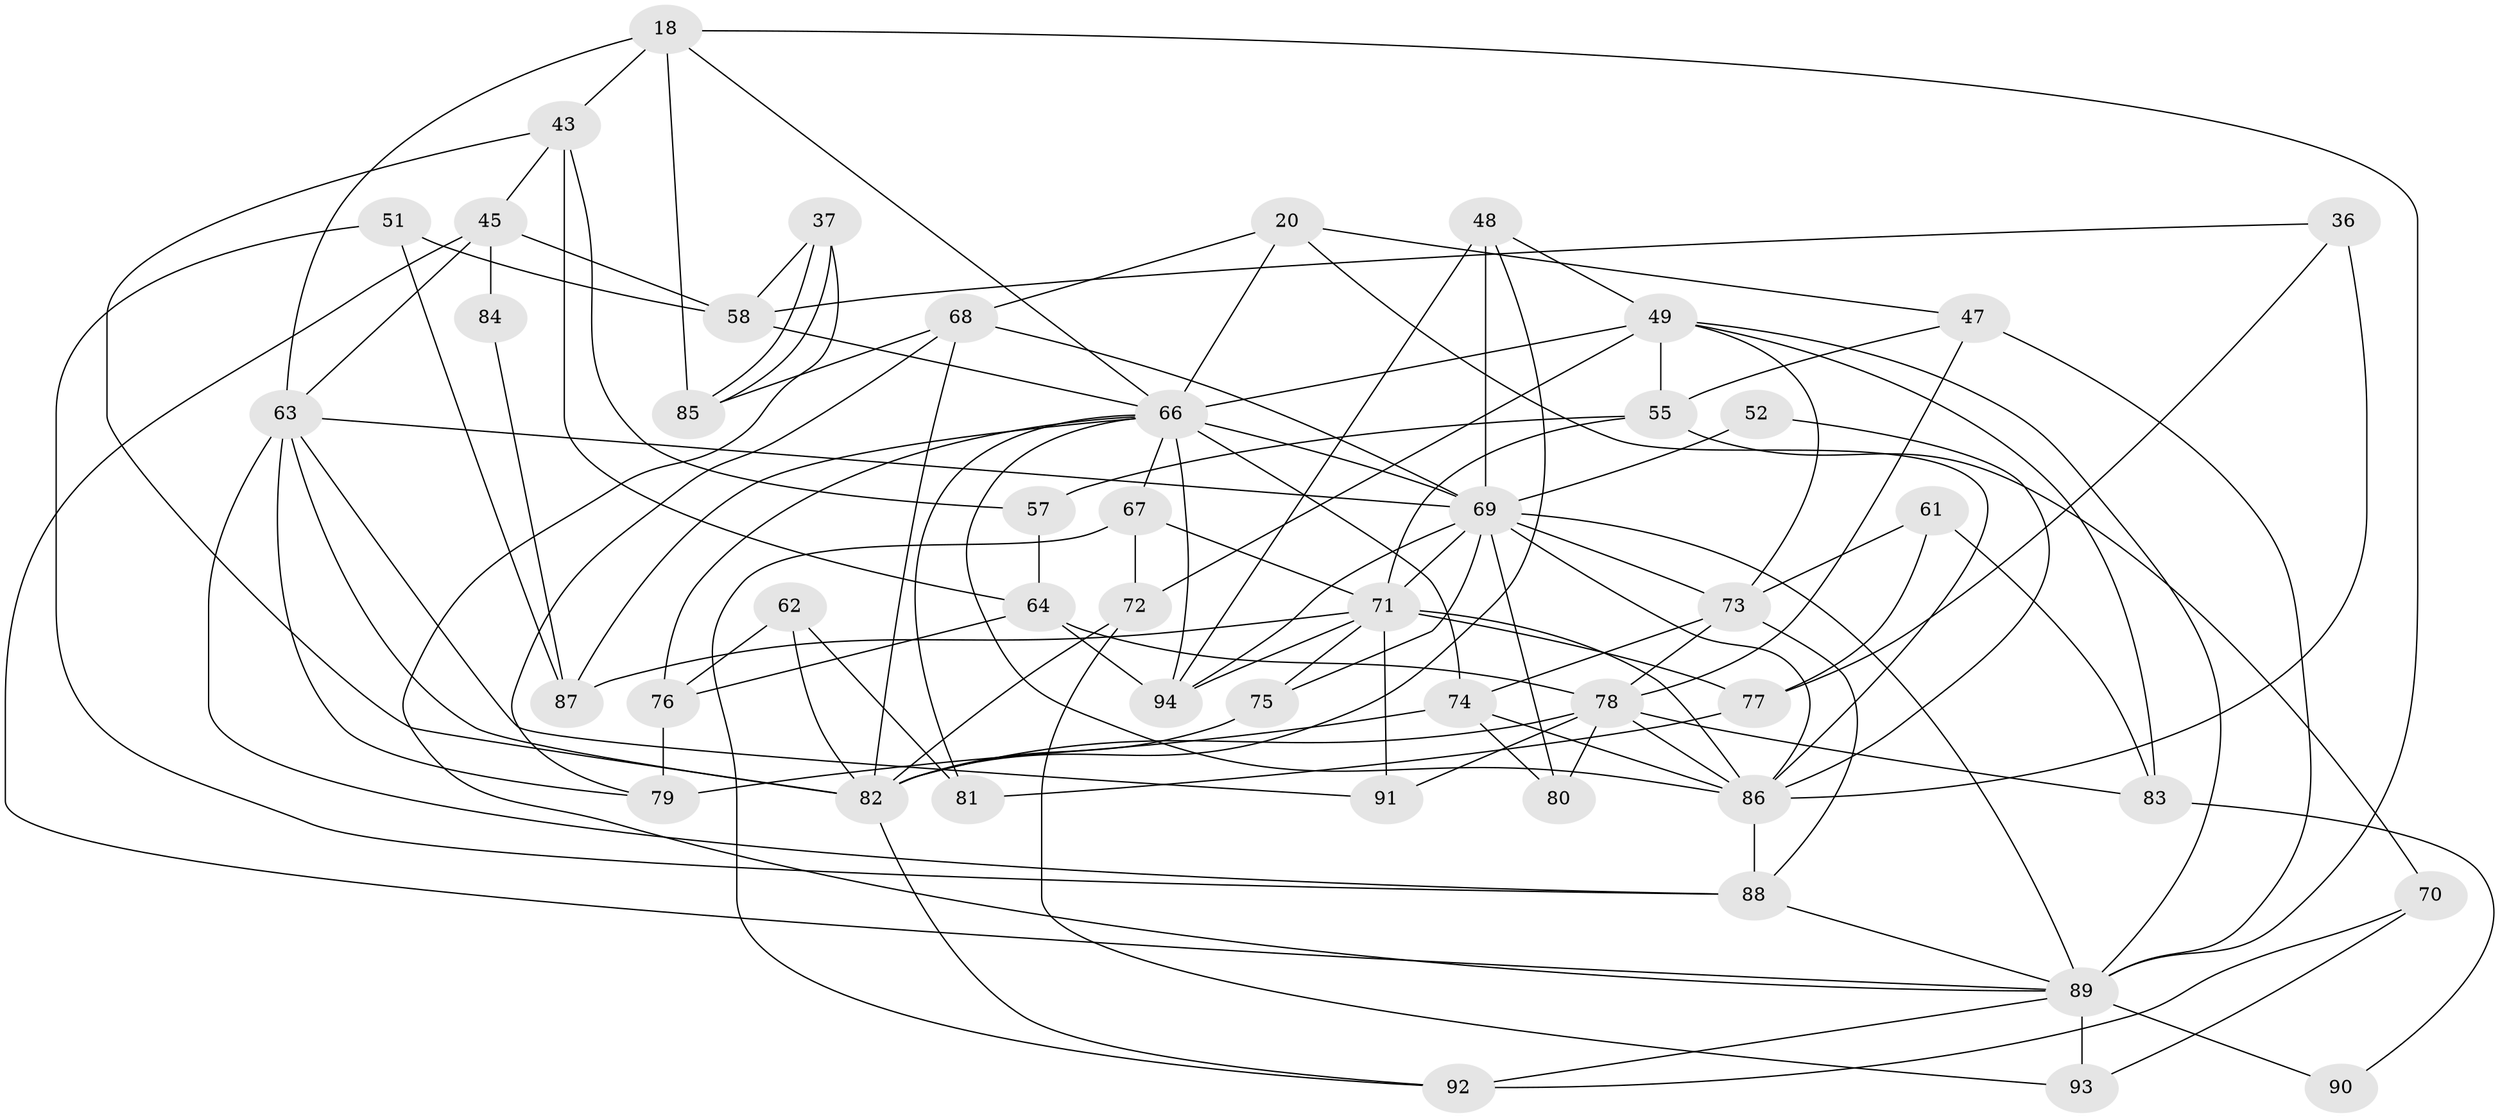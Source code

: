 // original degree distribution, {3: 0.23404255319148937, 2: 0.10638297872340426, 4: 0.3617021276595745, 5: 0.19148936170212766, 6: 0.07446808510638298, 8: 0.010638297872340425, 7: 0.02127659574468085}
// Generated by graph-tools (version 1.1) at 2025/51/03/09/25 04:51:23]
// undirected, 47 vertices, 115 edges
graph export_dot {
graph [start="1"]
  node [color=gray90,style=filled];
  18 [super="+10"];
  20;
  36 [super="+35"];
  37;
  43 [super="+39"];
  45 [super="+1"];
  47;
  48 [super="+13"];
  49 [super="+24+26"];
  51;
  52;
  55 [super="+34"];
  57;
  58;
  61;
  62;
  63 [super="+32"];
  64;
  66 [super="+19+53"];
  67;
  68 [super="+4"];
  69 [super="+42+65+60"];
  70;
  71 [super="+3+12+56"];
  72;
  73 [super="+33"];
  74;
  75 [super="+2"];
  76;
  77;
  78 [super="+50"];
  79 [super="+6+15"];
  80 [super="+16"];
  81;
  82 [super="+40+54"];
  83 [super="+14"];
  84;
  85;
  86 [super="+59+44"];
  87;
  88 [super="+28"];
  89 [super="+25"];
  90;
  91;
  92;
  93;
  94 [super="+38"];
  18 -- 85;
  18 -- 66;
  18 -- 63;
  18 -- 89;
  18 -- 43;
  20 -- 47;
  20 -- 68;
  20 -- 86;
  20 -- 66;
  36 -- 86 [weight=3];
  36 -- 58;
  36 -- 77;
  37 -- 89;
  37 -- 85;
  37 -- 85;
  37 -- 58;
  43 -- 82;
  43 -- 64;
  43 -- 45;
  43 -- 57;
  45 -- 63;
  45 -- 84;
  45 -- 58;
  45 -- 89;
  47 -- 89;
  47 -- 55;
  47 -- 78;
  48 -- 82 [weight=2];
  48 -- 49;
  48 -- 94 [weight=2];
  48 -- 69;
  49 -- 55 [weight=2];
  49 -- 66;
  49 -- 72;
  49 -- 73 [weight=2];
  49 -- 83;
  49 -- 89;
  51 -- 58;
  51 -- 87;
  51 -- 88;
  52 -- 86;
  52 -- 69;
  55 -- 70 [weight=2];
  55 -- 57;
  55 -- 71 [weight=2];
  57 -- 64;
  58 -- 66;
  61 -- 77;
  61 -- 73 [weight=2];
  61 -- 83;
  62 -- 76;
  62 -- 81;
  62 -- 82;
  63 -- 88 [weight=2];
  63 -- 82;
  63 -- 91;
  63 -- 79;
  63 -- 69;
  64 -- 94;
  64 -- 76;
  64 -- 78;
  66 -- 81;
  66 -- 87;
  66 -- 69 [weight=2];
  66 -- 67;
  66 -- 86;
  66 -- 74;
  66 -- 76;
  66 -- 94 [weight=2];
  67 -- 92;
  67 -- 72;
  67 -- 71;
  68 -- 85;
  68 -- 79;
  68 -- 82;
  68 -- 69;
  69 -- 71 [weight=2];
  69 -- 73 [weight=4];
  69 -- 86;
  69 -- 89 [weight=2];
  69 -- 94;
  69 -- 80;
  69 -- 75;
  70 -- 92;
  70 -- 93;
  71 -- 87;
  71 -- 91 [weight=2];
  71 -- 75;
  71 -- 77;
  71 -- 86 [weight=3];
  71 -- 94;
  72 -- 93;
  72 -- 82;
  73 -- 74;
  73 -- 78 [weight=2];
  73 -- 88 [weight=2];
  74 -- 79 [weight=2];
  74 -- 80;
  74 -- 86;
  75 -- 82;
  76 -- 79;
  77 -- 81;
  78 -- 80 [weight=2];
  78 -- 83 [weight=2];
  78 -- 82 [weight=2];
  78 -- 86;
  78 -- 91;
  82 -- 92;
  83 -- 90;
  84 -- 87;
  86 -- 88;
  88 -- 89;
  89 -- 90;
  89 -- 92;
  89 -- 93;
}

